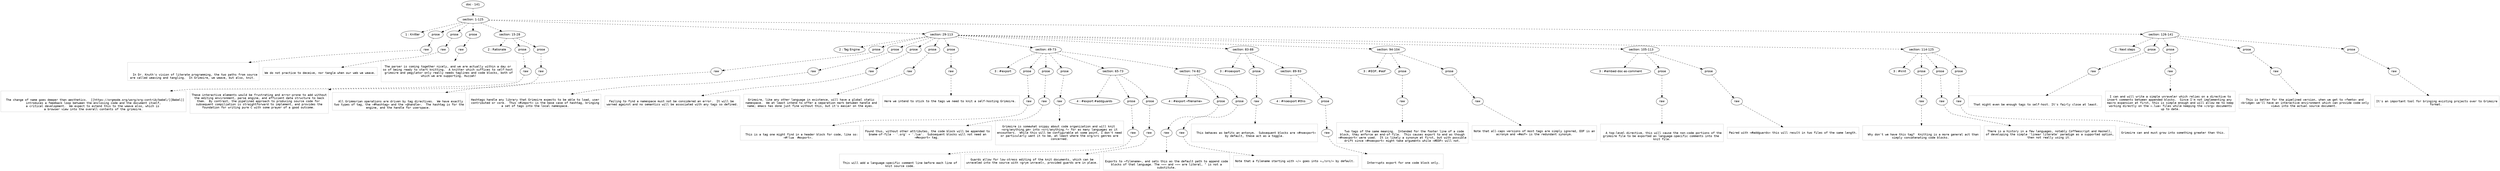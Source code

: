 digraph hierarchy {

node [fontname=Helvetica]
edge [style=dashed]

doc_0 [label="doc - 141"]


doc_0 -> { section_1}
{rank=same; section_1}

section_1 [label="section: 1-125"]


section_1 -> { header_2 prose_3 prose_4 prose_5 section_6 section_7 section_8}
{rank=same; header_2 prose_3 prose_4 prose_5 section_6 section_7 section_8}

header_2 [label="1 : Knitter"]

prose_3 [label="prose"]

prose_4 [label="prose"]

prose_5 [label="prose"]

section_6 [label="section: 15-28"]

section_7 [label="section: 29-113"]

section_8 [label="section: 126-141"]


prose_3 -> { raw_9}
{rank=same; raw_9}

raw_9 [label="raw"]


raw_9 -> leaf_10
leaf_10  [color=Gray,shape=rectangle,fontname=Inconsolata,label="


  In Dr. Knuth's vision of literate programming, the two paths from source
are called weaving and tangling.  In Grimoire, we weave, but also, knit. 
"]
prose_4 -> { raw_11}
{rank=same; raw_11}

raw_11 [label="raw"]


raw_11 -> leaf_12
leaf_12  [color=Gray,shape=rectangle,fontname=Inconsolata,label="
We do not practice to deceive, nor tangle when our web we weave.
"]
prose_5 -> { raw_13}
{rank=same; raw_13}

raw_13 [label="raw"]


raw_13 -> leaf_14
leaf_14  [color=Gray,shape=rectangle,fontname=Inconsolata,label="
The parser is coming together nicely, and we are actually within a day or 
so of being ready to start knitting.  A knitter which suffices to self-host 
grimoire and pegylator only really needs taglines and code blocks, both of
which we are supporting. Huzzah!

"]
section_6 -> { header_15 prose_16 prose_17}
{rank=same; header_15 prose_16 prose_17}

header_15 [label="2 : Rationale"]

prose_16 [label="prose"]

prose_17 [label="prose"]


prose_16 -> { raw_18}
{rank=same; raw_18}

raw_18 [label="raw"]


raw_18 -> leaf_19
leaf_19  [color=Gray,shape=rectangle,fontname=Inconsolata,label="

  The change of name goes deeper than aesthetics.  [[https://orgmode.org/worg/org-contrib/babel/][Babel]]
introduces a feedback loop between the enclosing code and the document itself,
a critical development.  We expect to extend this to the weave also, which is 
a browser view into the overall contents of the grimoire.
"]
prose_17 -> { raw_20}
{rank=same; raw_20}

raw_20 [label="raw"]


raw_20 -> leaf_21
leaf_21  [color=Gray,shape=rectangle,fontname=Inconsolata,label="
These interactive elements would be frustrating and error-prone to add without
the editing environment, parse engine, and efficient data structure to back
them.  By contrast, the pipelined approach to producing source code for 
subsequent compiliation is straightforward to implement, and provides the
foundation for writing pure C with some prayer of a good outcome. 

"]
section_7 -> { header_22 prose_23 prose_24 prose_25 prose_26 prose_27 section_28 section_29 section_30 section_31 section_32}
{rank=same; header_22 prose_23 prose_24 prose_25 prose_26 prose_27 section_28 section_29 section_30 section_31 section_32}

header_22 [label="2 : Tag Engine"]

prose_23 [label="prose"]

prose_24 [label="prose"]

prose_25 [label="prose"]

prose_26 [label="prose"]

prose_27 [label="prose"]

section_28 [label="section: 49-73"]

section_29 [label="section: 83-88"]

section_30 [label="section: 94-104"]

section_31 [label="section: 105-113"]

section_32 [label="section: 114-125"]


prose_23 -> { raw_33}
{rank=same; raw_33}

raw_33 [label="raw"]


raw_33 -> leaf_34
leaf_34  [color=Gray,shape=rectangle,fontname=Inconsolata,label="

  All Grimmorian operations are driven by tag directives.  We have exactly
two types of tag, the =#hashtag= and the =@handle=.  The hashtag is for the
engine, and the handle for userspace. 
"]
prose_24 -> { raw_35}
{rank=same; raw_35}

raw_35 [label="raw"]


raw_35 -> leaf_36
leaf_36  [color=Gray,shape=rectangle,fontname=Inconsolata,label="
Hashtags handle any library that Grimoire expects to be able to load, user
contributed or core.  Thus =#import= is the base case of hashtag, bringing
a set of tags into the local namespace.
"]
prose_25 -> { raw_37}
{rank=same; raw_37}

raw_37 [label="raw"]


raw_37 -> leaf_38
leaf_38  [color=Gray,shape=rectangle,fontname=Inconsolata,label="
Failing to find a namespace must not be considered an error.  It will be 
warned against and no semantics will be associated with any tags so defined.
"]
prose_26 -> { raw_39}
{rank=same; raw_39}

raw_39 [label="raw"]


raw_39 -> leaf_40
leaf_40  [color=Gray,shape=rectangle,fontname=Inconsolata,label="
Grimoire, like any other language in existence, will have a global static
namespace.  We at least intend to offer a separation mark between handle and
name; emacs has done just fine without this, but it's easier on the eyes. 
"]
prose_27 -> { raw_41}
{rank=same; raw_41}

raw_41 [label="raw"]


raw_41 -> leaf_42
leaf_42  [color=Gray,shape=rectangle,fontname=Inconsolata,label="
Here we intend to stick to the tags we need to knit a self-hosting Grimoire. 

"]
section_28 -> { header_43 prose_44 prose_45 prose_46 section_47 section_48}
{rank=same; header_43 prose_44 prose_45 prose_46 section_47 section_48}

header_43 [label="3 : #export"]

prose_44 [label="prose"]

prose_45 [label="prose"]

prose_46 [label="prose"]

section_47 [label="section: 65-73"]

section_48 [label="section: 74-82"]


prose_44 -> { raw_49}
{rank=same; raw_49}

raw_49 [label="raw"]


raw_49 -> leaf_50
leaf_50  [color=Gray,shape=rectangle,fontname=Inconsolata,label="

  This is a tag one might find in a header block for code, like so:
=#!lua  #export=.  
"]
prose_45 -> { raw_51}
{rank=same; raw_51}

raw_51 [label="raw"]


raw_51 -> leaf_52
leaf_52  [color=Gray,shape=rectangle,fontname=Inconsolata,label="
Found thus, without other attributes, the code block will be appended to
$name-of-file - '.org' + '.lua'.  Subsequent blocks will not need an
=#export= tag. 
"]
prose_46 -> { raw_53}
{rank=same; raw_53}

raw_53 [label="raw"]


raw_53 -> leaf_54
leaf_54  [color=Gray,shape=rectangle,fontname=Inconsolata,label="
Grimoire is somewhat snippy about code organization and will knit 
=org/anything.gm= into =src/anything.*= for as many languages as it
encounters.  While this will be configurable at some point, I don't need
or particularly want it to be, at least where the org/src genres are
concerned.

"]
section_47 -> { header_55 prose_56 prose_57}
{rank=same; header_55 prose_56 prose_57}

header_55 [label="4 : #export #addguards"]

prose_56 [label="prose"]

prose_57 [label="prose"]


prose_56 -> { raw_58}
{rank=same; raw_58}

raw_58 [label="raw"]


raw_58 -> leaf_59
leaf_59  [color=Gray,shape=rectangle,fontname=Inconsolata,label="

 This will add a language-specific comment line before each line of 
knit source code.
"]
prose_57 -> { raw_60}
{rank=same; raw_60}

raw_60 [label="raw"]


raw_60 -> leaf_61
leaf_61  [color=Gray,shape=rectangle,fontname=Inconsolata,label="
Guards allow for low-stress editing of the knit documents, which can be
unraveled into the source with =grym unravel=, provided guards are in place.

"]
section_48 -> { header_62 prose_63 prose_64}
{rank=same; header_62 prose_63 prose_64}

header_62 [label="4 : #export «filename»"]

prose_63 [label="prose"]

prose_64 [label="prose"]


prose_63 -> { raw_65}
{rank=same; raw_65}

raw_65 [label="raw"]


raw_65 -> leaf_66
leaf_66  [color=Gray,shape=rectangle,fontname=Inconsolata,label="

Exports to =filename=, and sets this as the default path to append code
blocks of that language. The =«= and =»= are literal, \" is not a
substitute.
"]
prose_64 -> { raw_67}
{rank=same; raw_67}

raw_67 [label="raw"]


raw_67 -> leaf_68
leaf_68  [color=Gray,shape=rectangle,fontname=Inconsolata,label="
Note that a filename starting with =/= goes into =…/src/= by default. 

"]
section_29 -> { header_69 prose_70 section_71}
{rank=same; header_69 prose_70 section_71}

header_69 [label="3 : #noexport"]

prose_70 [label="prose"]

section_71 [label="section: 89-93"]


prose_70 -> { raw_72}
{rank=same; raw_72}

raw_72 [label="raw"]


raw_72 -> leaf_73
leaf_73  [color=Gray,shape=rectangle,fontname=Inconsolata,label="

  This behaves as befits an antonym.  Subsequent blocks are =#noexport=
by default, these act as a toggle.

"]
section_71 -> { header_74 prose_75}
{rank=same; header_74 prose_75}

header_74 [label="4 : #noexport #this"]

prose_75 [label="prose"]


prose_75 -> { raw_76}
{rank=same; raw_76}

raw_76 [label="raw"]


raw_76 -> leaf_77
leaf_77  [color=Gray,shape=rectangle,fontname=Inconsolata,label="

  Interrupts export for one code block only. 

"]
section_30 -> { header_78 prose_79 prose_80}
{rank=same; header_78 prose_79 prose_80}

header_78 [label="3 : #EOF, #eof"]

prose_79 [label="prose"]

prose_80 [label="prose"]


prose_79 -> { raw_81}
{rank=same; raw_81}

raw_81 [label="raw"]


raw_81 -> leaf_82
leaf_82  [color=Gray,shape=rectangle,fontname=Inconsolata,label="

  Two tags of the same meaning.  Intended for the footer line of a code
block, they enforce an end-of-file.  This causes export to end as though
=#noexport= were used.  It is likely a synonym at first, but with possible
drift since =#noexport= might take arguments while =#EOF= will not.
"]
prose_80 -> { raw_83}
{rank=same; raw_83}

raw_83 [label="raw"]


raw_83 -> leaf_84
leaf_84  [color=Gray,shape=rectangle,fontname=Inconsolata,label="
Note that all-caps versions of most tags are simply ignored, EOF is an
acronym and =#eof= is the redundant synonym.

"]
section_31 -> { header_85 prose_86 prose_87}
{rank=same; header_85 prose_86 prose_87}

header_85 [label="3 : #embed-doc-as-comment"]

prose_86 [label="prose"]

prose_87 [label="prose"]


prose_86 -> { raw_88}
{rank=same; raw_88}

raw_88 [label="raw"]


raw_88 -> leaf_89
leaf_89  [color=Gray,shape=rectangle,fontname=Inconsolata,label="

  A top-level directive, this will cause the non-code portions of the
grimoire file to be exported as language-specific comments into the 
knit file.
"]
prose_87 -> { raw_90}
{rank=same; raw_90}

raw_90 [label="raw"]


raw_90 -> leaf_91
leaf_91  [color=Gray,shape=rectangle,fontname=Inconsolata,label="
Paired with =#addguards= this will result in two files of the same length.

"]
section_32 -> { header_92 prose_93 prose_94 prose_95}
{rank=same; header_92 prose_93 prose_94 prose_95}

header_92 [label="3 : #knit"]

prose_93 [label="prose"]

prose_94 [label="prose"]

prose_95 [label="prose"]


prose_93 -> { raw_96}
{rank=same; raw_96}

raw_96 [label="raw"]


raw_96 -> leaf_97
leaf_97  [color=Gray,shape=rectangle,fontname=Inconsolata,label="

  Why don't we have this tag?  Knitting is a more general act than
simply concatenating code blocks. 
"]
prose_94 -> { raw_98}
{rank=same; raw_98}

raw_98 [label="raw"]


raw_98 -> leaf_99
leaf_99  [color=Gray,shape=rectangle,fontname=Inconsolata,label="
There is a history in a few languages, notably Coffeescript and Haskell,
of developing the simple 'linear literate' paradigm as a supported option,
then not really using it. 
"]
prose_95 -> { raw_100}
{rank=same; raw_100}

raw_100 [label="raw"]


raw_100 -> leaf_101
leaf_101  [color=Gray,shape=rectangle,fontname=Inconsolata,label="
Grimoire can and must grow into something greater than this. 

"]
section_8 -> { header_102 prose_103 prose_104 prose_105 prose_106}
{rank=same; header_102 prose_103 prose_104 prose_105 prose_106}

header_102 [label="2 : Next steps"]

prose_103 [label="prose"]

prose_104 [label="prose"]

prose_105 [label="prose"]

prose_106 [label="prose"]


prose_103 -> { raw_107}
{rank=same; raw_107}

raw_107 [label="raw"]


raw_107 -> leaf_108
leaf_108  [color=Gray,shape=rectangle,fontname=Inconsolata,label="

  That might even be enough tags to self-host. It's fairly close at least. 
"]
prose_104 -> { raw_109}
{rank=same; raw_109}

raw_109 [label="raw"]


raw_109 -> leaf_110
leaf_110  [color=Gray,shape=rectangle,fontname=Inconsolata,label="
I can and will write a simple unraveler which relies on a directive to
insert comments between appended blocks.  Since I'm not implementing any 
macro expansion at first, this is simple enough and will allow me to keep
working directly on the =.lua= files while keeping the =/org= documents
up to date.
"]
prose_105 -> { raw_111}
{rank=same; raw_111}

raw_111 [label="raw"]


raw_111 -> leaf_112
leaf_112  [color=Gray,shape=rectangle,fontname=Inconsolata,label="
This is better for the pipelined version, when we get to =femto= and
=bridge= we'll have an interactive environment which can provide code-only
views into the actual source document. 
"]
prose_106 -> { raw_113}
{rank=same; raw_113}

raw_113 [label="raw"]


raw_113 -> leaf_114
leaf_114  [color=Gray,shape=rectangle,fontname=Inconsolata,label="
It's an important tool for bringing existing projects over to Grimoire
format. "]

}
